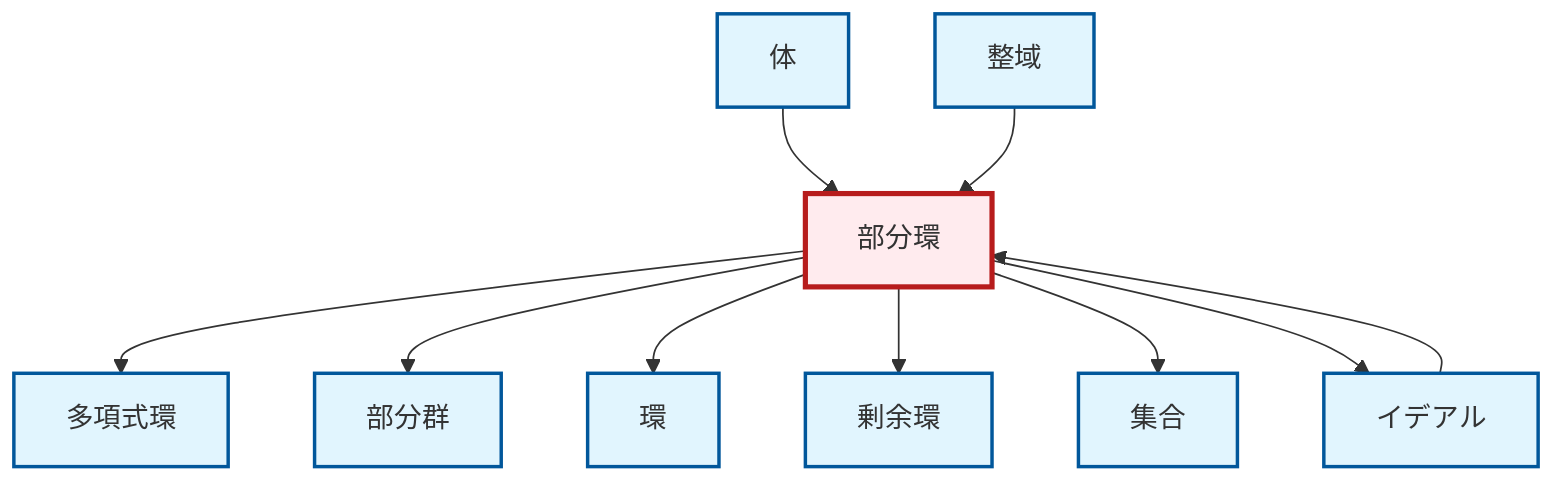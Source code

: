 graph TD
    classDef definition fill:#e1f5fe,stroke:#01579b,stroke-width:2px
    classDef theorem fill:#f3e5f5,stroke:#4a148c,stroke-width:2px
    classDef axiom fill:#fff3e0,stroke:#e65100,stroke-width:2px
    classDef example fill:#e8f5e9,stroke:#1b5e20,stroke-width:2px
    classDef current fill:#ffebee,stroke:#b71c1c,stroke-width:3px
    def-set["集合"]:::definition
    def-integral-domain["整域"]:::definition
    def-field["体"]:::definition
    def-subring["部分環"]:::definition
    def-ring["環"]:::definition
    def-polynomial-ring["多項式環"]:::definition
    def-subgroup["部分群"]:::definition
    def-ideal["イデアル"]:::definition
    def-quotient-ring["剰余環"]:::definition
    def-subring --> def-polynomial-ring
    def-subring --> def-subgroup
    def-subring --> def-ring
    def-field --> def-subring
    def-subring --> def-quotient-ring
    def-ideal --> def-subring
    def-subring --> def-set
    def-subring --> def-ideal
    def-integral-domain --> def-subring
    class def-subring current